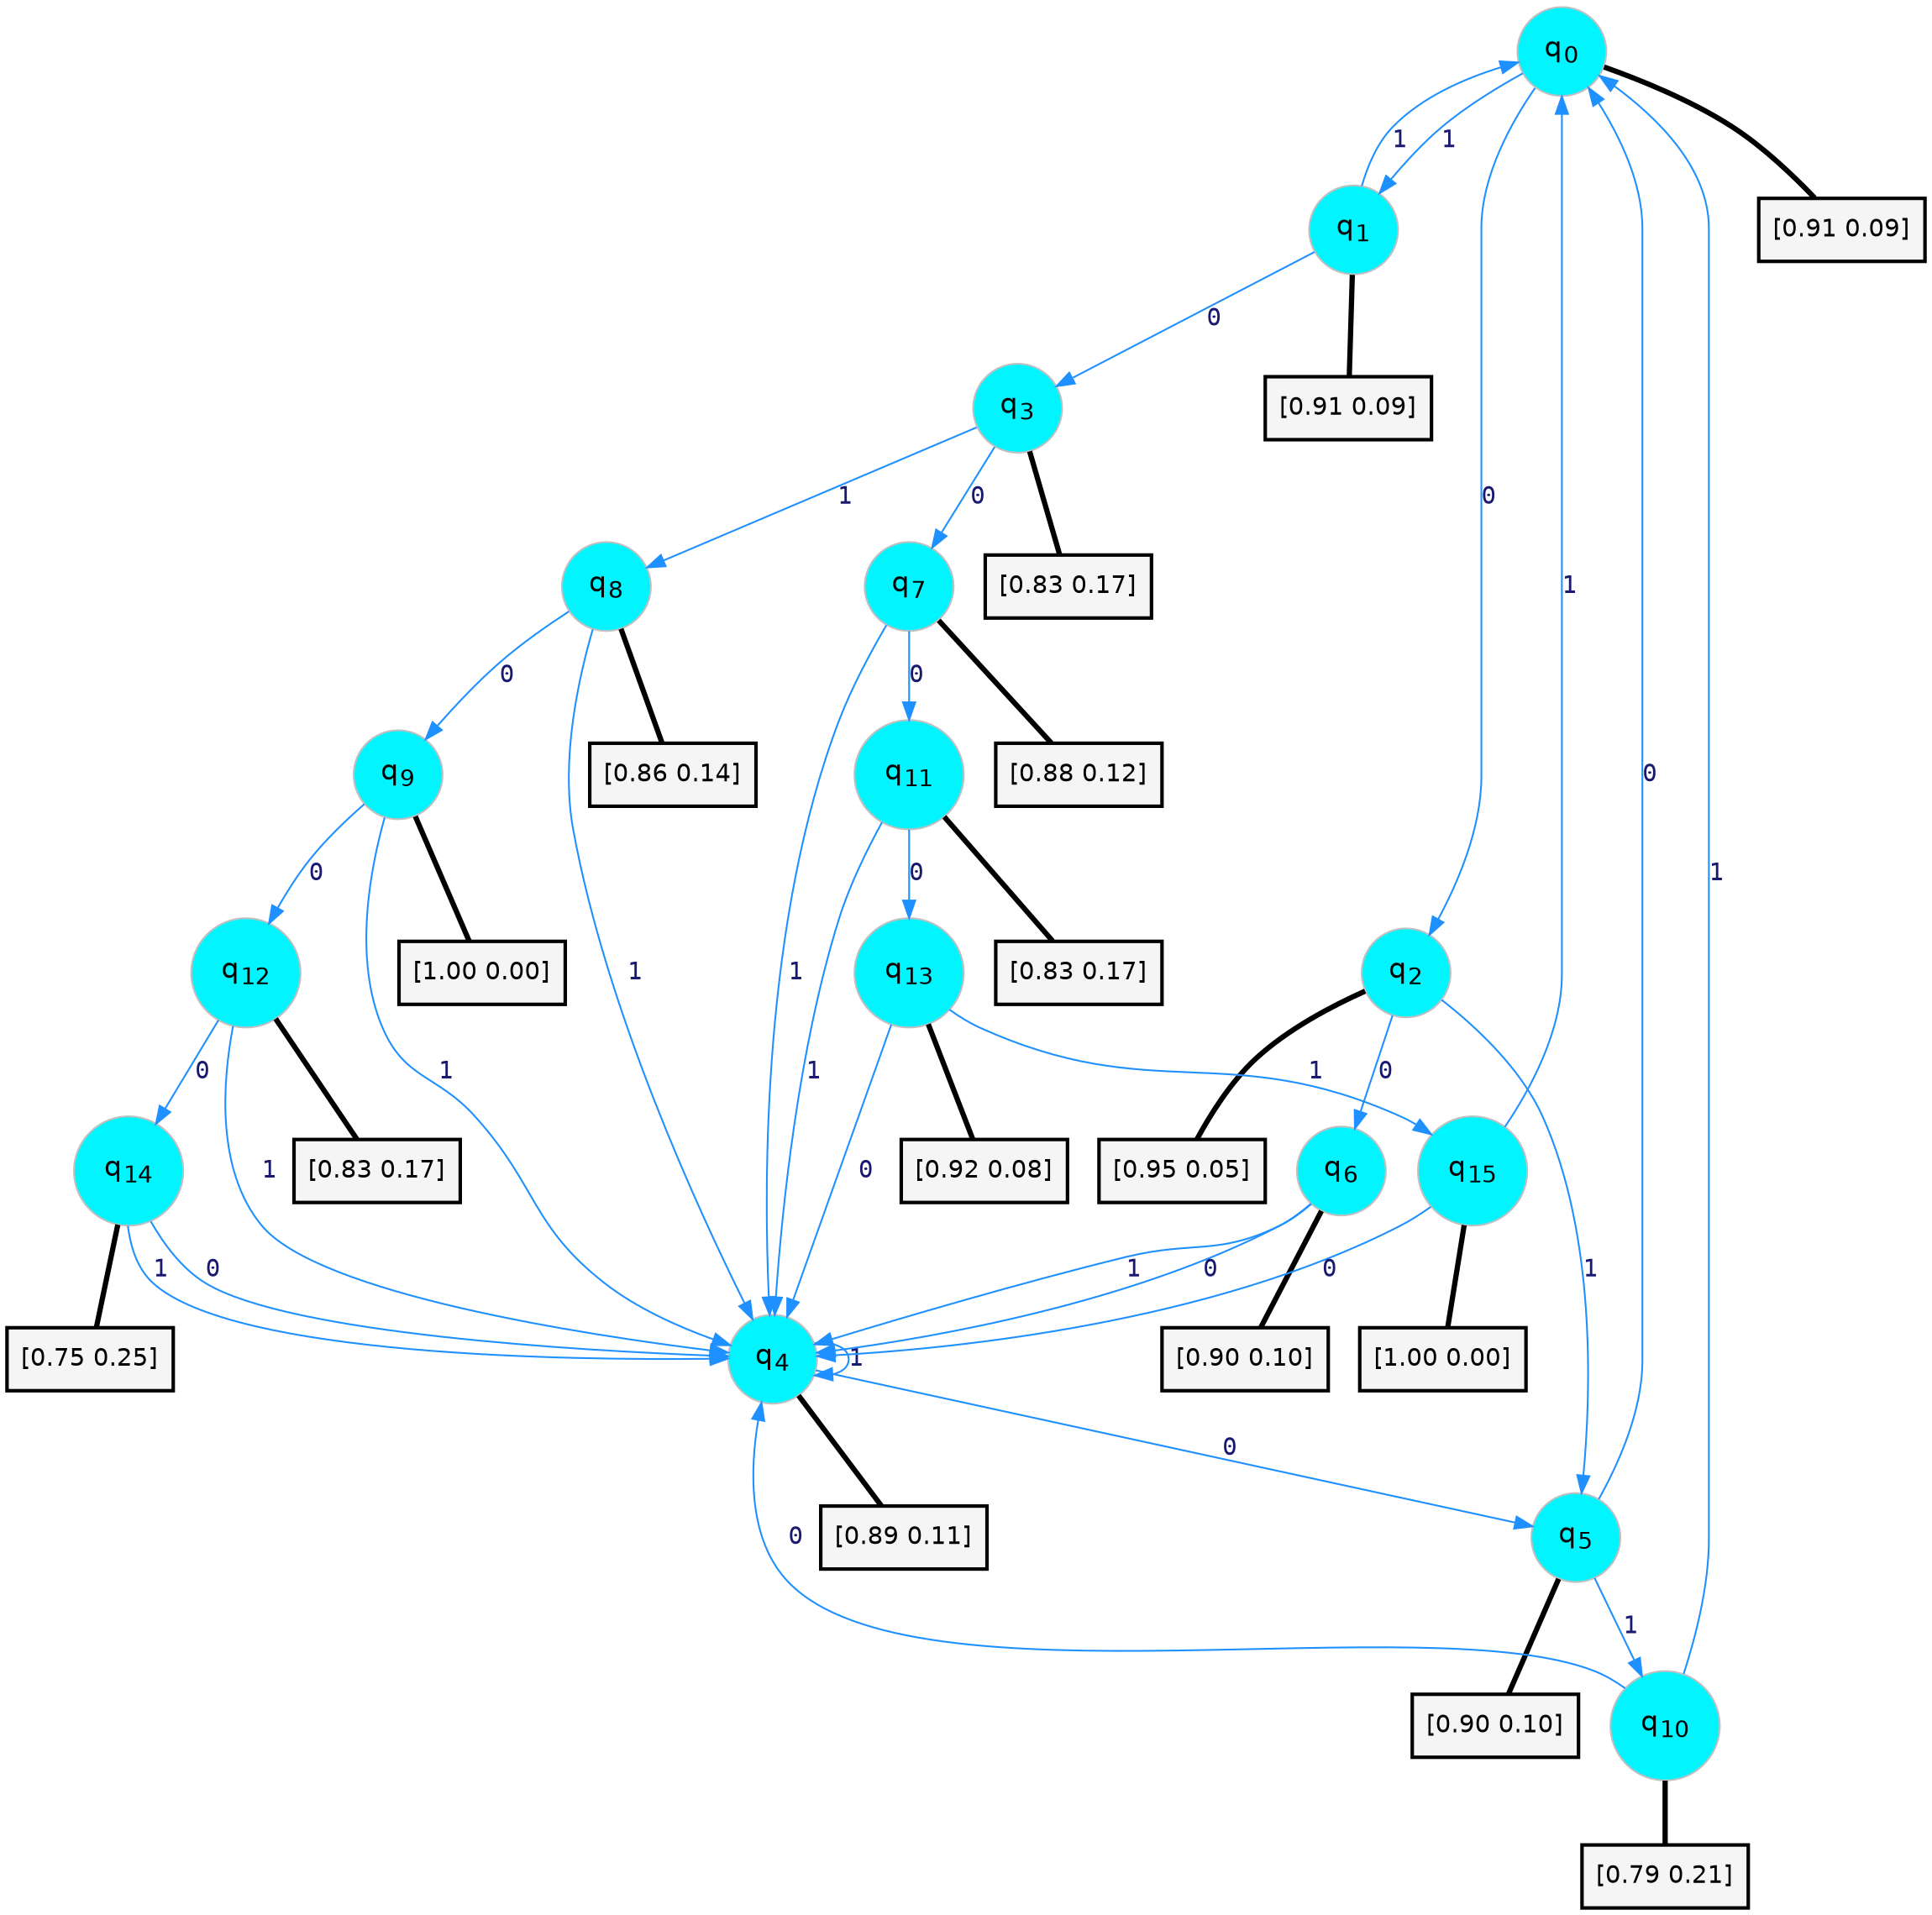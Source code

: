 digraph G {
graph [
bgcolor=transparent, dpi=300, rankdir=TD, size="40,25"];
node [
color=gray, fillcolor=turquoise1, fontcolor=black, fontname=Helvetica, fontsize=16, fontweight=bold, shape=circle, style=filled];
edge [
arrowsize=1, color=dodgerblue1, fontcolor=midnightblue, fontname=courier, fontweight=bold, penwidth=1, style=solid, weight=20];
0[label=<q<SUB>0</SUB>>];
1[label=<q<SUB>1</SUB>>];
2[label=<q<SUB>2</SUB>>];
3[label=<q<SUB>3</SUB>>];
4[label=<q<SUB>4</SUB>>];
5[label=<q<SUB>5</SUB>>];
6[label=<q<SUB>6</SUB>>];
7[label=<q<SUB>7</SUB>>];
8[label=<q<SUB>8</SUB>>];
9[label=<q<SUB>9</SUB>>];
10[label=<q<SUB>10</SUB>>];
11[label=<q<SUB>11</SUB>>];
12[label=<q<SUB>12</SUB>>];
13[label=<q<SUB>13</SUB>>];
14[label=<q<SUB>14</SUB>>];
15[label=<q<SUB>15</SUB>>];
16[label="[0.91 0.09]", shape=box,fontcolor=black, fontname=Helvetica, fontsize=14, penwidth=2, fillcolor=whitesmoke,color=black];
17[label="[0.91 0.09]", shape=box,fontcolor=black, fontname=Helvetica, fontsize=14, penwidth=2, fillcolor=whitesmoke,color=black];
18[label="[0.95 0.05]", shape=box,fontcolor=black, fontname=Helvetica, fontsize=14, penwidth=2, fillcolor=whitesmoke,color=black];
19[label="[0.83 0.17]", shape=box,fontcolor=black, fontname=Helvetica, fontsize=14, penwidth=2, fillcolor=whitesmoke,color=black];
20[label="[0.89 0.11]", shape=box,fontcolor=black, fontname=Helvetica, fontsize=14, penwidth=2, fillcolor=whitesmoke,color=black];
21[label="[0.90 0.10]", shape=box,fontcolor=black, fontname=Helvetica, fontsize=14, penwidth=2, fillcolor=whitesmoke,color=black];
22[label="[0.90 0.10]", shape=box,fontcolor=black, fontname=Helvetica, fontsize=14, penwidth=2, fillcolor=whitesmoke,color=black];
23[label="[0.88 0.12]", shape=box,fontcolor=black, fontname=Helvetica, fontsize=14, penwidth=2, fillcolor=whitesmoke,color=black];
24[label="[0.86 0.14]", shape=box,fontcolor=black, fontname=Helvetica, fontsize=14, penwidth=2, fillcolor=whitesmoke,color=black];
25[label="[1.00 0.00]", shape=box,fontcolor=black, fontname=Helvetica, fontsize=14, penwidth=2, fillcolor=whitesmoke,color=black];
26[label="[0.79 0.21]", shape=box,fontcolor=black, fontname=Helvetica, fontsize=14, penwidth=2, fillcolor=whitesmoke,color=black];
27[label="[0.83 0.17]", shape=box,fontcolor=black, fontname=Helvetica, fontsize=14, penwidth=2, fillcolor=whitesmoke,color=black];
28[label="[0.83 0.17]", shape=box,fontcolor=black, fontname=Helvetica, fontsize=14, penwidth=2, fillcolor=whitesmoke,color=black];
29[label="[0.92 0.08]", shape=box,fontcolor=black, fontname=Helvetica, fontsize=14, penwidth=2, fillcolor=whitesmoke,color=black];
30[label="[0.75 0.25]", shape=box,fontcolor=black, fontname=Helvetica, fontsize=14, penwidth=2, fillcolor=whitesmoke,color=black];
31[label="[1.00 0.00]", shape=box,fontcolor=black, fontname=Helvetica, fontsize=14, penwidth=2, fillcolor=whitesmoke,color=black];
0->2 [label=0];
0->1 [label=1];
0->16 [arrowhead=none, penwidth=3,color=black];
1->3 [label=0];
1->0 [label=1];
1->17 [arrowhead=none, penwidth=3,color=black];
2->6 [label=0];
2->5 [label=1];
2->18 [arrowhead=none, penwidth=3,color=black];
3->7 [label=0];
3->8 [label=1];
3->19 [arrowhead=none, penwidth=3,color=black];
4->5 [label=0];
4->4 [label=1];
4->20 [arrowhead=none, penwidth=3,color=black];
5->0 [label=0];
5->10 [label=1];
5->21 [arrowhead=none, penwidth=3,color=black];
6->4 [label=0];
6->4 [label=1];
6->22 [arrowhead=none, penwidth=3,color=black];
7->11 [label=0];
7->4 [label=1];
7->23 [arrowhead=none, penwidth=3,color=black];
8->9 [label=0];
8->4 [label=1];
8->24 [arrowhead=none, penwidth=3,color=black];
9->12 [label=0];
9->4 [label=1];
9->25 [arrowhead=none, penwidth=3,color=black];
10->4 [label=0];
10->0 [label=1];
10->26 [arrowhead=none, penwidth=3,color=black];
11->13 [label=0];
11->4 [label=1];
11->27 [arrowhead=none, penwidth=3,color=black];
12->14 [label=0];
12->4 [label=1];
12->28 [arrowhead=none, penwidth=3,color=black];
13->4 [label=0];
13->15 [label=1];
13->29 [arrowhead=none, penwidth=3,color=black];
14->4 [label=0];
14->4 [label=1];
14->30 [arrowhead=none, penwidth=3,color=black];
15->4 [label=0];
15->0 [label=1];
15->31 [arrowhead=none, penwidth=3,color=black];
}
